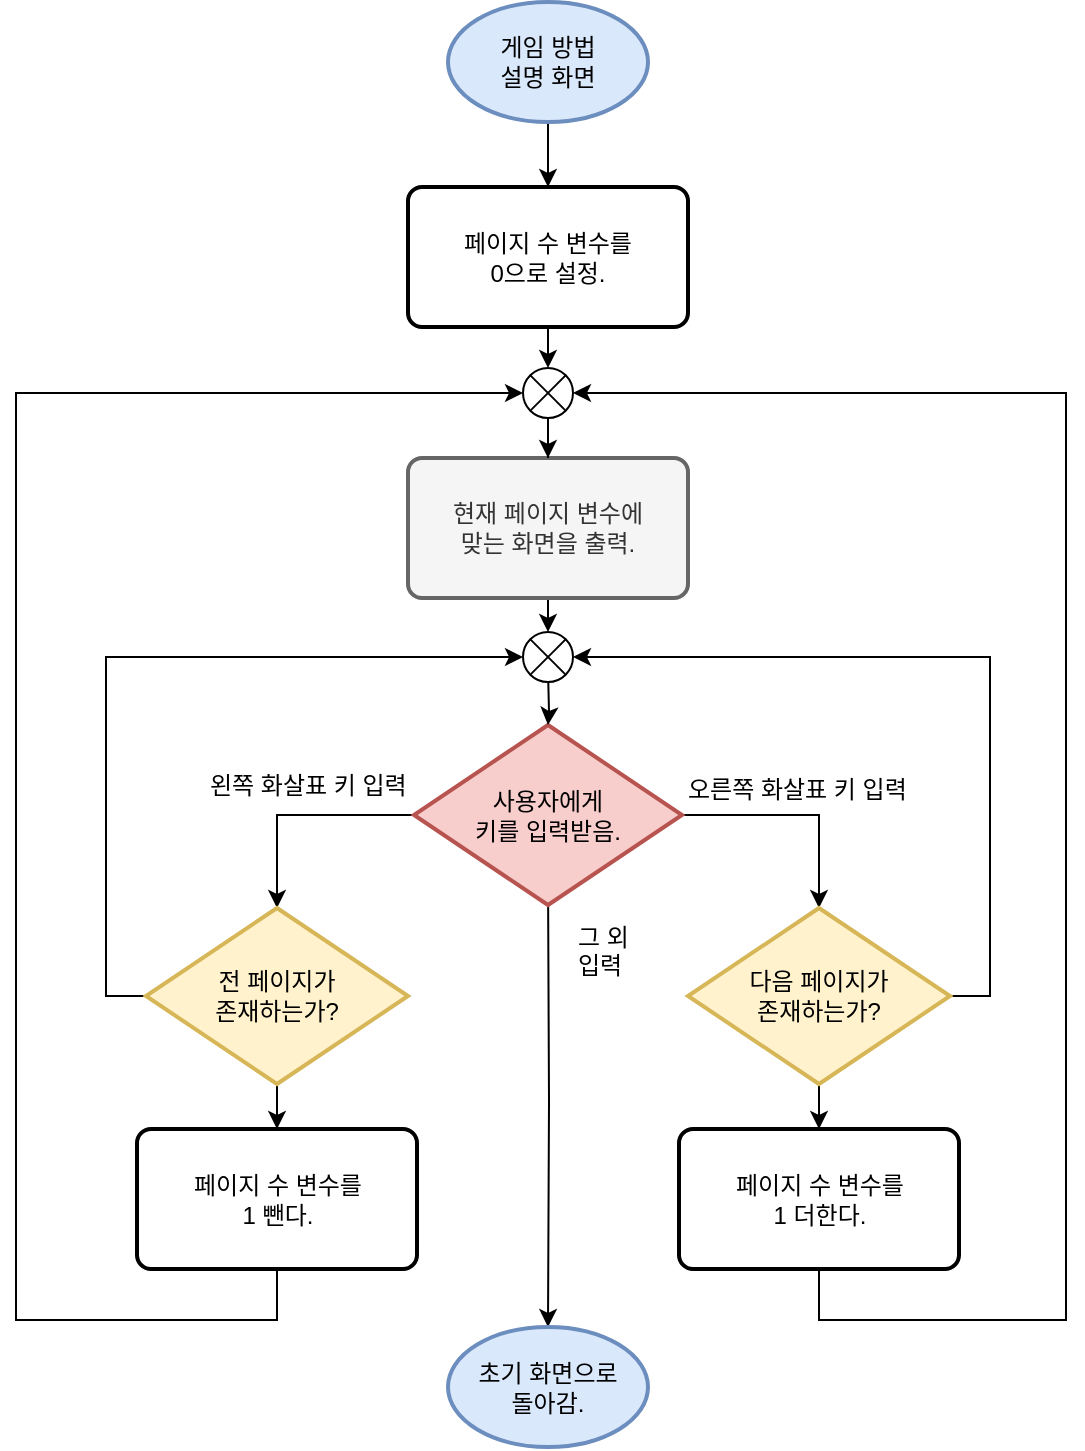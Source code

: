 <mxfile version="12.2.4" type="device" pages="1"><diagram id="it56m9g2UTm6mlIr_hJ5" name="Page-1"><mxGraphModel dx="1408" dy="731" grid="0" gridSize="10" guides="1" tooltips="1" connect="1" arrows="1" fold="1" page="1" pageScale="1" pageWidth="827" pageHeight="1169" math="0" shadow="0"><root><mxCell id="0"/><mxCell id="1" parent="0"/><mxCell id="bCIIi2IEyLTx5evs7ip--21" style="edgeStyle=orthogonalEdgeStyle;rounded=0;orthogonalLoop=1;jettySize=auto;html=1;exitX=0.5;exitY=1;exitDx=0;exitDy=0;exitPerimeter=0;" edge="1" parent="1" source="bCIIi2IEyLTx5evs7ip--2" target="bCIIi2IEyLTx5evs7ip--19"><mxGeometry relative="1" as="geometry"/></mxCell><mxCell id="bCIIi2IEyLTx5evs7ip--2" value="게임 방법&lt;br&gt;설명 화면" style="strokeWidth=2;html=1;shape=mxgraph.flowchart.start_1;whiteSpace=wrap;fillColor=#dae8fc;strokeColor=#6c8ebf;" vertex="1" parent="1"><mxGeometry x="363" y="161" width="100" height="60" as="geometry"/></mxCell><mxCell id="bCIIi2IEyLTx5evs7ip--26" style="edgeStyle=orthogonalEdgeStyle;rounded=0;orthogonalLoop=1;jettySize=auto;html=1;exitX=0;exitY=0.5;exitDx=0;exitDy=0;exitPerimeter=0;entryX=0.5;entryY=0;entryDx=0;entryDy=0;entryPerimeter=0;" edge="1" parent="1" source="bCIIi2IEyLTx5evs7ip--6" target="bCIIi2IEyLTx5evs7ip--8"><mxGeometry relative="1" as="geometry"/></mxCell><mxCell id="bCIIi2IEyLTx5evs7ip--27" style="edgeStyle=orthogonalEdgeStyle;rounded=0;orthogonalLoop=1;jettySize=auto;html=1;exitX=1;exitY=0.5;exitDx=0;exitDy=0;exitPerimeter=0;entryX=0.5;entryY=0;entryDx=0;entryDy=0;entryPerimeter=0;" edge="1" parent="1" source="bCIIi2IEyLTx5evs7ip--6" target="bCIIi2IEyLTx5evs7ip--25"><mxGeometry relative="1" as="geometry"/></mxCell><mxCell id="bCIIi2IEyLTx5evs7ip--30" style="edgeStyle=orthogonalEdgeStyle;rounded=0;orthogonalLoop=1;jettySize=auto;html=1;exitX=0.5;exitY=1;exitDx=0;exitDy=0;exitPerimeter=0;" edge="1" parent="1" target="bCIIi2IEyLTx5evs7ip--15"><mxGeometry relative="1" as="geometry"><mxPoint x="413" y="597" as="sourcePoint"/></mxGeometry></mxCell><mxCell id="bCIIi2IEyLTx5evs7ip--6" value="사용자에게&lt;br&gt;키를 입력받음." style="strokeWidth=2;html=1;shape=mxgraph.flowchart.decision;whiteSpace=wrap;fillColor=#f8cecc;strokeColor=#b85450;" vertex="1" parent="1"><mxGeometry x="346" y="522.5" width="134" height="90" as="geometry"/></mxCell><mxCell id="bCIIi2IEyLTx5evs7ip--31" style="edgeStyle=orthogonalEdgeStyle;rounded=0;orthogonalLoop=1;jettySize=auto;html=1;exitX=0.5;exitY=1;exitDx=0;exitDy=0;exitPerimeter=0;entryX=0.5;entryY=0;entryDx=0;entryDy=0;" edge="1" parent="1" source="bCIIi2IEyLTx5evs7ip--8" target="bCIIi2IEyLTx5evs7ip--28"><mxGeometry relative="1" as="geometry"/></mxCell><mxCell id="bCIIi2IEyLTx5evs7ip--42" style="edgeStyle=orthogonalEdgeStyle;rounded=0;orthogonalLoop=1;jettySize=auto;html=1;exitX=0;exitY=0.5;exitDx=0;exitDy=0;exitPerimeter=0;entryX=0;entryY=0.5;entryDx=0;entryDy=0;entryPerimeter=0;" edge="1" parent="1" source="bCIIi2IEyLTx5evs7ip--8" target="bCIIi2IEyLTx5evs7ip--38"><mxGeometry relative="1" as="geometry"/></mxCell><mxCell id="bCIIi2IEyLTx5evs7ip--8" value="전 페이지가&lt;br&gt;존재하는가?" style="strokeWidth=2;html=1;shape=mxgraph.flowchart.decision;whiteSpace=wrap;fillColor=#fff2cc;strokeColor=#d6b656;" vertex="1" parent="1"><mxGeometry x="212" y="614" width="131" height="88" as="geometry"/></mxCell><mxCell id="bCIIi2IEyLTx5evs7ip--15" value="초기 화면으로&lt;br&gt;돌아감." style="strokeWidth=2;html=1;shape=mxgraph.flowchart.start_1;whiteSpace=wrap;fillColor=#dae8fc;strokeColor=#6c8ebf;" vertex="1" parent="1"><mxGeometry x="363" y="823.5" width="100" height="60" as="geometry"/></mxCell><mxCell id="bCIIi2IEyLTx5evs7ip--34" style="edgeStyle=orthogonalEdgeStyle;rounded=0;orthogonalLoop=1;jettySize=auto;html=1;exitX=0.5;exitY=1;exitDx=0;exitDy=0;entryX=0.5;entryY=0;entryDx=0;entryDy=0;entryPerimeter=0;" edge="1" parent="1" source="bCIIi2IEyLTx5evs7ip--19" target="bCIIi2IEyLTx5evs7ip--33"><mxGeometry relative="1" as="geometry"/></mxCell><mxCell id="bCIIi2IEyLTx5evs7ip--19" value="페이지 수 변수를&lt;br&gt;0으로 설정." style="rounded=1;whiteSpace=wrap;html=1;absoluteArcSize=1;arcSize=14;strokeWidth=2;" vertex="1" parent="1"><mxGeometry x="343" y="253.5" width="140" height="70" as="geometry"/></mxCell><mxCell id="bCIIi2IEyLTx5evs7ip--39" style="edgeStyle=orthogonalEdgeStyle;rounded=0;orthogonalLoop=1;jettySize=auto;html=1;exitX=0.5;exitY=1;exitDx=0;exitDy=0;entryX=0.5;entryY=0;entryDx=0;entryDy=0;entryPerimeter=0;" edge="1" parent="1" source="bCIIi2IEyLTx5evs7ip--20" target="bCIIi2IEyLTx5evs7ip--38"><mxGeometry relative="1" as="geometry"/></mxCell><mxCell id="bCIIi2IEyLTx5evs7ip--20" value="현재 페이지 변수에&lt;br&gt;맞는 화면을 출력." style="rounded=1;whiteSpace=wrap;html=1;absoluteArcSize=1;arcSize=14;strokeWidth=2;fillColor=#f5f5f5;strokeColor=#666666;fontColor=#333333;" vertex="1" parent="1"><mxGeometry x="343" y="389" width="140" height="70" as="geometry"/></mxCell><mxCell id="bCIIi2IEyLTx5evs7ip--32" style="edgeStyle=orthogonalEdgeStyle;rounded=0;orthogonalLoop=1;jettySize=auto;html=1;exitX=0.5;exitY=1;exitDx=0;exitDy=0;exitPerimeter=0;entryX=0.5;entryY=0;entryDx=0;entryDy=0;" edge="1" parent="1" source="bCIIi2IEyLTx5evs7ip--25" target="bCIIi2IEyLTx5evs7ip--29"><mxGeometry relative="1" as="geometry"/></mxCell><mxCell id="bCIIi2IEyLTx5evs7ip--41" style="edgeStyle=orthogonalEdgeStyle;rounded=0;orthogonalLoop=1;jettySize=auto;html=1;exitX=1;exitY=0.5;exitDx=0;exitDy=0;exitPerimeter=0;entryX=1;entryY=0.5;entryDx=0;entryDy=0;entryPerimeter=0;" edge="1" parent="1" source="bCIIi2IEyLTx5evs7ip--25" target="bCIIi2IEyLTx5evs7ip--38"><mxGeometry relative="1" as="geometry"/></mxCell><mxCell id="bCIIi2IEyLTx5evs7ip--25" value="다음 페이지가&lt;br&gt;존재하는가?" style="strokeWidth=2;html=1;shape=mxgraph.flowchart.decision;whiteSpace=wrap;fillColor=#fff2cc;strokeColor=#d6b656;" vertex="1" parent="1"><mxGeometry x="483" y="614" width="131" height="88" as="geometry"/></mxCell><mxCell id="bCIIi2IEyLTx5evs7ip--37" style="edgeStyle=orthogonalEdgeStyle;rounded=0;orthogonalLoop=1;jettySize=auto;html=1;exitX=0.5;exitY=1;exitDx=0;exitDy=0;entryX=0;entryY=0.5;entryDx=0;entryDy=0;entryPerimeter=0;" edge="1" parent="1" source="bCIIi2IEyLTx5evs7ip--28" target="bCIIi2IEyLTx5evs7ip--33"><mxGeometry relative="1" as="geometry"><Array as="points"><mxPoint x="278" y="820"/><mxPoint x="147" y="820"/><mxPoint x="147" y="357"/></Array></mxGeometry></mxCell><mxCell id="bCIIi2IEyLTx5evs7ip--28" value="페이지 수 변수를&lt;br&gt;1 뺀다." style="rounded=1;whiteSpace=wrap;html=1;absoluteArcSize=1;arcSize=14;strokeWidth=2;" vertex="1" parent="1"><mxGeometry x="207.5" y="724.5" width="140" height="70" as="geometry"/></mxCell><mxCell id="bCIIi2IEyLTx5evs7ip--36" style="edgeStyle=orthogonalEdgeStyle;rounded=0;orthogonalLoop=1;jettySize=auto;html=1;exitX=0.5;exitY=1;exitDx=0;exitDy=0;entryX=1;entryY=0.5;entryDx=0;entryDy=0;entryPerimeter=0;" edge="1" parent="1" source="bCIIi2IEyLTx5evs7ip--29" target="bCIIi2IEyLTx5evs7ip--33"><mxGeometry relative="1" as="geometry"><Array as="points"><mxPoint x="549" y="820"/><mxPoint x="672" y="820"/><mxPoint x="672" y="357"/></Array></mxGeometry></mxCell><mxCell id="bCIIi2IEyLTx5evs7ip--29" value="페이지 수 변수를&lt;br&gt;1 더한다." style="rounded=1;whiteSpace=wrap;html=1;absoluteArcSize=1;arcSize=14;strokeWidth=2;" vertex="1" parent="1"><mxGeometry x="478.5" y="724.5" width="140" height="70" as="geometry"/></mxCell><mxCell id="bCIIi2IEyLTx5evs7ip--35" style="edgeStyle=orthogonalEdgeStyle;rounded=0;orthogonalLoop=1;jettySize=auto;html=1;exitX=0.5;exitY=1;exitDx=0;exitDy=0;exitPerimeter=0;" edge="1" parent="1" source="bCIIi2IEyLTx5evs7ip--33" target="bCIIi2IEyLTx5evs7ip--20"><mxGeometry relative="1" as="geometry"/></mxCell><mxCell id="bCIIi2IEyLTx5evs7ip--33" value="" style="verticalLabelPosition=bottom;verticalAlign=top;html=1;shape=mxgraph.flowchart.or;" vertex="1" parent="1"><mxGeometry x="400.5" y="344" width="25" height="25" as="geometry"/></mxCell><mxCell id="bCIIi2IEyLTx5evs7ip--40" style="edgeStyle=orthogonalEdgeStyle;rounded=0;orthogonalLoop=1;jettySize=auto;html=1;exitX=0.5;exitY=1;exitDx=0;exitDy=0;exitPerimeter=0;" edge="1" parent="1" target="bCIIi2IEyLTx5evs7ip--6"><mxGeometry relative="1" as="geometry"><mxPoint x="413" y="495" as="sourcePoint"/></mxGeometry></mxCell><mxCell id="bCIIi2IEyLTx5evs7ip--38" value="" style="verticalLabelPosition=bottom;verticalAlign=top;html=1;shape=mxgraph.flowchart.or;" vertex="1" parent="1"><mxGeometry x="400.5" y="476" width="25" height="25" as="geometry"/></mxCell><mxCell id="bCIIi2IEyLTx5evs7ip--43" value="왼쪽 화살표 키 입력" style="text;html=1;resizable=0;points=[];autosize=1;align=left;verticalAlign=top;spacingTop=-4;" vertex="1" parent="1"><mxGeometry x="242" y="543" width="116" height="14" as="geometry"/></mxCell><mxCell id="bCIIi2IEyLTx5evs7ip--44" value="오른쪽 화살표 키 입력" style="text;html=1;resizable=0;points=[];autosize=1;align=left;verticalAlign=top;spacingTop=-4;" vertex="1" parent="1"><mxGeometry x="481" y="545" width="128" height="14" as="geometry"/></mxCell><mxCell id="bCIIi2IEyLTx5evs7ip--48" value="그 외&lt;br&gt;입력" style="text;html=1;resizable=0;points=[];autosize=1;align=left;verticalAlign=top;spacingTop=-4;" vertex="1" parent="1"><mxGeometry x="425.5" y="619" width="37" height="28" as="geometry"/></mxCell></root></mxGraphModel></diagram></mxfile>